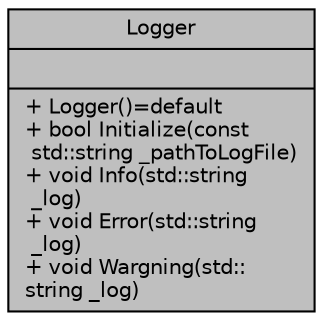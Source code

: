 digraph "Logger"
{
 // LATEX_PDF_SIZE
  edge [fontname="Helvetica",fontsize="10",labelfontname="Helvetica",labelfontsize="10"];
  node [fontname="Helvetica",fontsize="10",shape=record];
  Node1 [label="{Logger\n||+  Logger()=default\l+ bool Initialize(const\l std::string _pathToLogFile)\l+ void Info(std::string\l _log)\l+ void Error(std::string\l _log)\l+ void Wargning(std::\lstring _log)\l}",height=0.2,width=0.4,color="black", fillcolor="grey75", style="filled", fontcolor="black",tooltip="Класс Logger."];
}
